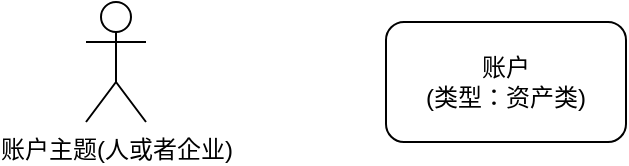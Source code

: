 <mxfile version="12.1.9" type="github" pages="1">
  <diagram id="oSZOzNcBbiMApiXRJXEg" name="Page-1">
    <mxGraphModel dx="1153" dy="547" grid="1" gridSize="10" guides="1" tooltips="1" connect="1" arrows="1" fold="1" page="1" pageScale="1" pageWidth="827" pageHeight="1169" math="0" shadow="0">
      <root>
        <mxCell id="0"/>
        <mxCell id="1" parent="0"/>
        <mxCell id="UkmADf47RZ3XQEVZXumn-1" value="账户主题(人或者企业)" style="shape=umlActor;verticalLabelPosition=bottom;labelBackgroundColor=#ffffff;verticalAlign=top;html=1;outlineConnect=0;" vertex="1" parent="1">
          <mxGeometry x="170" y="270" width="30" height="60" as="geometry"/>
        </mxCell>
        <mxCell id="UkmADf47RZ3XQEVZXumn-2" value="账户&lt;br&gt;(类型：资产类)" style="rounded=1;whiteSpace=wrap;html=1;" vertex="1" parent="1">
          <mxGeometry x="320" y="280" width="120" height="60" as="geometry"/>
        </mxCell>
      </root>
    </mxGraphModel>
  </diagram>
</mxfile>
